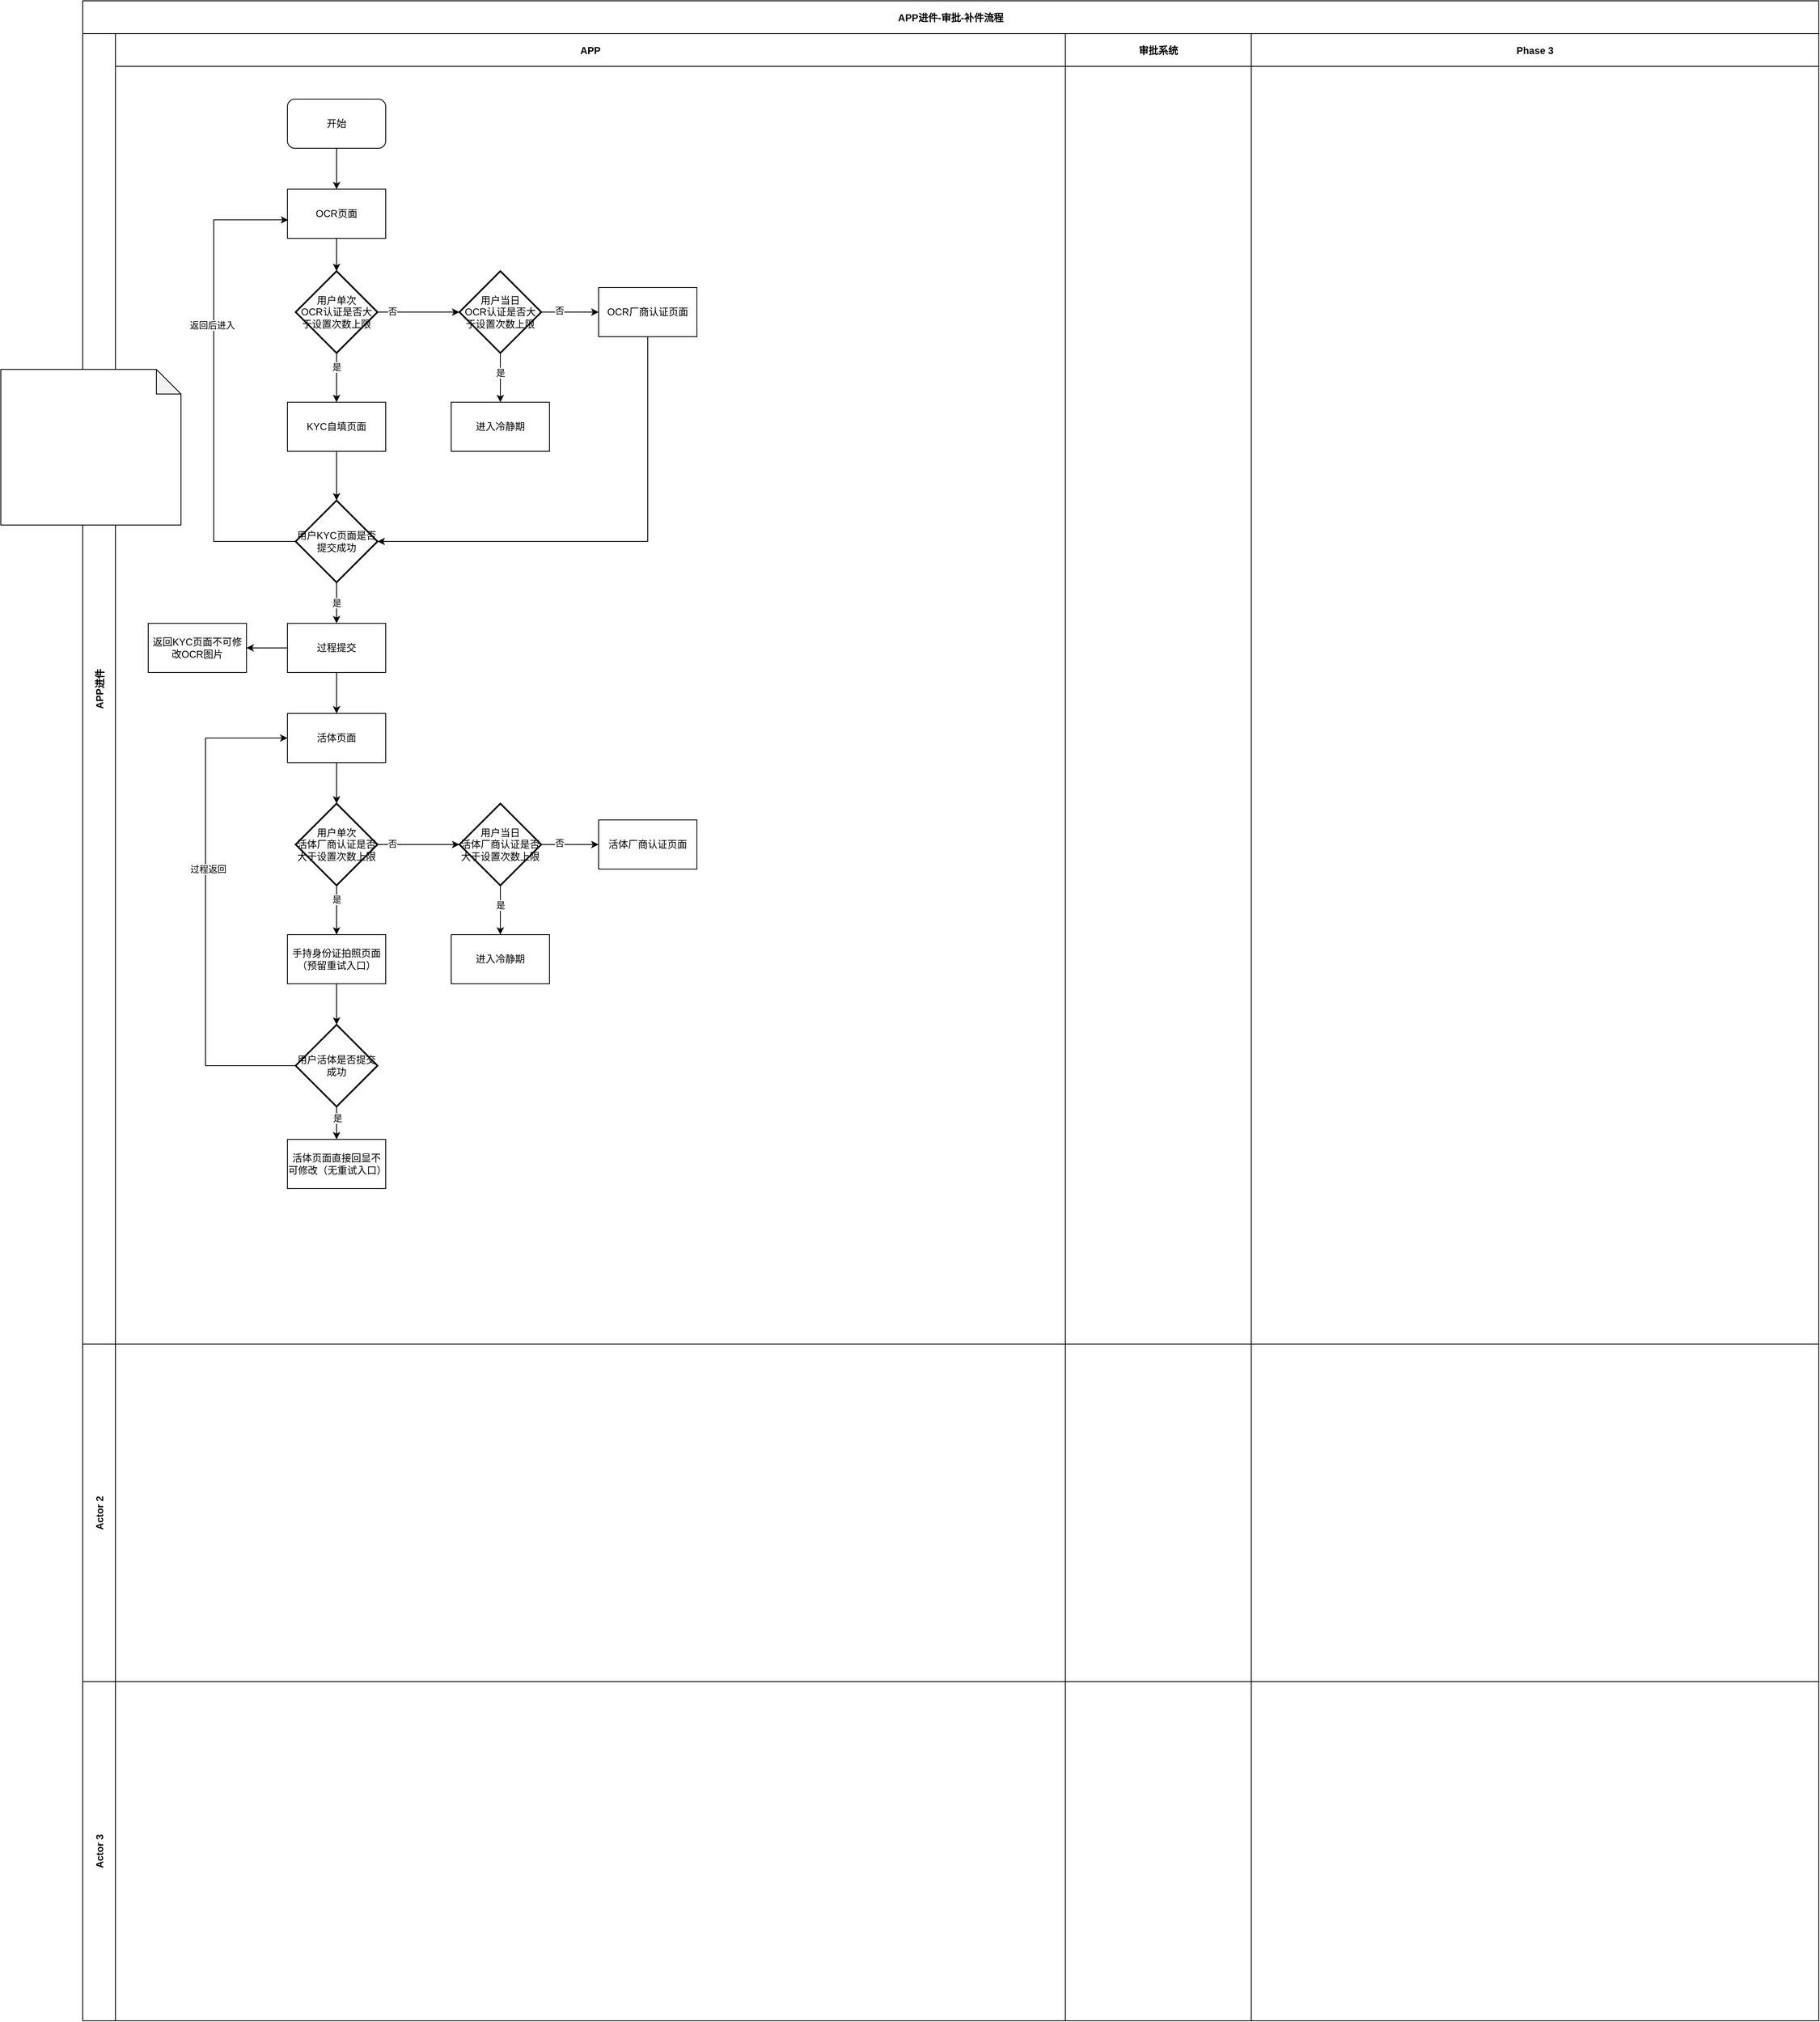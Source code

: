 <mxfile version="20.5.3" type="github" pages="3">
  <diagram id="dG59jZYkGHcQ83PpY25N" name="审批交互流程- OCR及活体补件">
    <mxGraphModel dx="1731" dy="1036" grid="1" gridSize="10" guides="1" tooltips="1" connect="1" arrows="1" fold="1" page="1" pageScale="1" pageWidth="827" pageHeight="1169" math="0" shadow="0">
      <root>
        <mxCell id="0" />
        <mxCell id="1" parent="0" />
        <mxCell id="lhXjlcBijL8t4H8WG22u-1" value="APP进件-审批-补件流程" style="shape=table;childLayout=tableLayout;startSize=40;collapsible=0;recursiveResize=0;expand=0;fontStyle=1;" vertex="1" parent="1">
          <mxGeometry x="120" y="60" width="2120" height="2466" as="geometry" />
        </mxCell>
        <mxCell id="lhXjlcBijL8t4H8WG22u-2" value="APP进件" style="shape=tableRow;horizontal=0;startSize=40;swimlaneHead=0;swimlaneBody=0;top=0;left=0;bottom=0;right=0;dropTarget=0;fillColor=none;collapsible=0;recursiveResize=0;expand=0;fontStyle=1;" vertex="1" parent="lhXjlcBijL8t4H8WG22u-1">
          <mxGeometry y="40" width="2120" height="1600" as="geometry" />
        </mxCell>
        <mxCell id="lhXjlcBijL8t4H8WG22u-3" value="APP" style="swimlane;swimlaneHead=0;swimlaneBody=0;fontStyle=0;connectable=0;fillColor=none;startSize=40;collapsible=0;recursiveResize=0;expand=0;fontStyle=1;" vertex="1" parent="lhXjlcBijL8t4H8WG22u-2">
          <mxGeometry x="40" width="1160" height="1600" as="geometry">
            <mxRectangle width="1160" height="1600" as="alternateBounds" />
          </mxGeometry>
        </mxCell>
        <mxCell id="Cv0lFlZ8FoBvVvXNN0k_-16" style="edgeStyle=orthogonalEdgeStyle;rounded=0;orthogonalLoop=1;jettySize=auto;html=1;exitX=0.5;exitY=1;exitDx=0;exitDy=0;entryX=0.5;entryY=0;entryDx=0;entryDy=0;entryPerimeter=0;" edge="1" parent="lhXjlcBijL8t4H8WG22u-3" source="Cv0lFlZ8FoBvVvXNN0k_-1" target="Cv0lFlZ8FoBvVvXNN0k_-15">
          <mxGeometry relative="1" as="geometry" />
        </mxCell>
        <mxCell id="Cv0lFlZ8FoBvVvXNN0k_-1" value="KYC自填页面" style="rounded=0;whiteSpace=wrap;html=1;" vertex="1" parent="lhXjlcBijL8t4H8WG22u-3">
          <mxGeometry x="210" y="450" width="120" height="60" as="geometry" />
        </mxCell>
        <mxCell id="Cv0lFlZ8FoBvVvXNN0k_-8" style="edgeStyle=orthogonalEdgeStyle;rounded=0;orthogonalLoop=1;jettySize=auto;html=1;exitX=0.5;exitY=1;exitDx=0;exitDy=0;exitPerimeter=0;entryX=0.5;entryY=0;entryDx=0;entryDy=0;" edge="1" parent="lhXjlcBijL8t4H8WG22u-3" source="Cv0lFlZ8FoBvVvXNN0k_-4" target="Cv0lFlZ8FoBvVvXNN0k_-6">
          <mxGeometry relative="1" as="geometry" />
        </mxCell>
        <mxCell id="Cv0lFlZ8FoBvVvXNN0k_-10" value="是" style="edgeLabel;html=1;align=center;verticalAlign=middle;resizable=0;points=[];" vertex="1" connectable="0" parent="Cv0lFlZ8FoBvVvXNN0k_-8">
          <mxGeometry x="-0.209" relative="1" as="geometry">
            <mxPoint as="offset" />
          </mxGeometry>
        </mxCell>
        <mxCell id="Cv0lFlZ8FoBvVvXNN0k_-11" style="edgeStyle=orthogonalEdgeStyle;rounded=0;orthogonalLoop=1;jettySize=auto;html=1;exitX=1;exitY=0.5;exitDx=0;exitDy=0;exitPerimeter=0;entryX=0;entryY=0.5;entryDx=0;entryDy=0;" edge="1" parent="lhXjlcBijL8t4H8WG22u-3" source="Cv0lFlZ8FoBvVvXNN0k_-4" target="Cv0lFlZ8FoBvVvXNN0k_-9">
          <mxGeometry relative="1" as="geometry" />
        </mxCell>
        <mxCell id="Cv0lFlZ8FoBvVvXNN0k_-12" value="否" style="edgeLabel;html=1;align=center;verticalAlign=middle;resizable=0;points=[];" vertex="1" connectable="0" parent="Cv0lFlZ8FoBvVvXNN0k_-11">
          <mxGeometry x="-0.382" y="2" relative="1" as="geometry">
            <mxPoint as="offset" />
          </mxGeometry>
        </mxCell>
        <mxCell id="Cv0lFlZ8FoBvVvXNN0k_-4" value="用户当日&lt;br&gt;OCR认证是否大于设置次数上限" style="strokeWidth=2;html=1;shape=mxgraph.flowchart.decision;whiteSpace=wrap;" vertex="1" parent="lhXjlcBijL8t4H8WG22u-3">
          <mxGeometry x="420" y="290" width="100" height="100" as="geometry" />
        </mxCell>
        <mxCell id="Cv0lFlZ8FoBvVvXNN0k_-6" value="进入冷静期" style="rounded=0;whiteSpace=wrap;html=1;" vertex="1" parent="lhXjlcBijL8t4H8WG22u-3">
          <mxGeometry x="410" y="450" width="120" height="60" as="geometry" />
        </mxCell>
        <mxCell id="Cv0lFlZ8FoBvVvXNN0k_-17" style="edgeStyle=orthogonalEdgeStyle;rounded=0;orthogonalLoop=1;jettySize=auto;html=1;exitX=0.5;exitY=1;exitDx=0;exitDy=0;entryX=1;entryY=0.5;entryDx=0;entryDy=0;entryPerimeter=0;" edge="1" parent="lhXjlcBijL8t4H8WG22u-3" source="Cv0lFlZ8FoBvVvXNN0k_-9" target="Cv0lFlZ8FoBvVvXNN0k_-15">
          <mxGeometry relative="1" as="geometry" />
        </mxCell>
        <mxCell id="Cv0lFlZ8FoBvVvXNN0k_-9" value="OCR厂商认证页面" style="rounded=0;whiteSpace=wrap;html=1;" vertex="1" parent="lhXjlcBijL8t4H8WG22u-3">
          <mxGeometry x="590" y="310" width="120" height="60" as="geometry" />
        </mxCell>
        <mxCell id="Cv0lFlZ8FoBvVvXNN0k_-19" value="是" style="edgeStyle=orthogonalEdgeStyle;rounded=0;orthogonalLoop=1;jettySize=auto;html=1;exitX=0.5;exitY=1;exitDx=0;exitDy=0;exitPerimeter=0;entryX=0.5;entryY=0;entryDx=0;entryDy=0;" edge="1" parent="lhXjlcBijL8t4H8WG22u-3" source="Cv0lFlZ8FoBvVvXNN0k_-15" target="Cv0lFlZ8FoBvVvXNN0k_-18">
          <mxGeometry relative="1" as="geometry" />
        </mxCell>
        <mxCell id="Cv0lFlZ8FoBvVvXNN0k_-15" value="用户KYC页面是否提交成功" style="strokeWidth=2;html=1;shape=mxgraph.flowchart.decision;whiteSpace=wrap;" vertex="1" parent="lhXjlcBijL8t4H8WG22u-3">
          <mxGeometry x="220" y="570" width="100" height="100" as="geometry" />
        </mxCell>
        <mxCell id="Cv0lFlZ8FoBvVvXNN0k_-21" style="edgeStyle=orthogonalEdgeStyle;rounded=0;orthogonalLoop=1;jettySize=auto;html=1;exitX=0.5;exitY=1;exitDx=0;exitDy=0;entryX=0.5;entryY=0;entryDx=0;entryDy=0;" edge="1" parent="lhXjlcBijL8t4H8WG22u-3" source="Cv0lFlZ8FoBvVvXNN0k_-18" target="Cv0lFlZ8FoBvVvXNN0k_-20">
          <mxGeometry relative="1" as="geometry" />
        </mxCell>
        <mxCell id="Cv0lFlZ8FoBvVvXNN0k_-24" style="edgeStyle=orthogonalEdgeStyle;rounded=0;orthogonalLoop=1;jettySize=auto;html=1;exitX=0;exitY=0.5;exitDx=0;exitDy=0;" edge="1" parent="lhXjlcBijL8t4H8WG22u-3" source="Cv0lFlZ8FoBvVvXNN0k_-18" target="Cv0lFlZ8FoBvVvXNN0k_-23">
          <mxGeometry relative="1" as="geometry" />
        </mxCell>
        <mxCell id="Cv0lFlZ8FoBvVvXNN0k_-18" value="过程提交" style="rounded=0;whiteSpace=wrap;html=1;" vertex="1" parent="lhXjlcBijL8t4H8WG22u-3">
          <mxGeometry x="210" y="720" width="120" height="60" as="geometry" />
        </mxCell>
        <mxCell id="Cv0lFlZ8FoBvVvXNN0k_-42" style="edgeStyle=orthogonalEdgeStyle;rounded=0;orthogonalLoop=1;jettySize=auto;html=1;exitX=0.5;exitY=1;exitDx=0;exitDy=0;" edge="1" parent="lhXjlcBijL8t4H8WG22u-3" source="Cv0lFlZ8FoBvVvXNN0k_-20" target="Cv0lFlZ8FoBvVvXNN0k_-41">
          <mxGeometry relative="1" as="geometry" />
        </mxCell>
        <mxCell id="Cv0lFlZ8FoBvVvXNN0k_-20" value="活体页面" style="rounded=0;whiteSpace=wrap;html=1;" vertex="1" parent="lhXjlcBijL8t4H8WG22u-3">
          <mxGeometry x="210" y="830" width="120" height="60" as="geometry" />
        </mxCell>
        <mxCell id="Cv0lFlZ8FoBvVvXNN0k_-23" value="返回KYC页面不可修改OCR图片" style="rounded=0;whiteSpace=wrap;html=1;" vertex="1" parent="lhXjlcBijL8t4H8WG22u-3">
          <mxGeometry x="40" y="720" width="120" height="60" as="geometry" />
        </mxCell>
        <mxCell id="Cv0lFlZ8FoBvVvXNN0k_-58" style="edgeStyle=orthogonalEdgeStyle;rounded=0;orthogonalLoop=1;jettySize=auto;html=1;exitX=0.5;exitY=1;exitDx=0;exitDy=0;entryX=0.5;entryY=0;entryDx=0;entryDy=0;entryPerimeter=0;" edge="1" parent="lhXjlcBijL8t4H8WG22u-3" source="Cv0lFlZ8FoBvVvXNN0k_-29" target="Cv0lFlZ8FoBvVvXNN0k_-57">
          <mxGeometry relative="1" as="geometry" />
        </mxCell>
        <mxCell id="Cv0lFlZ8FoBvVvXNN0k_-29" value="手持身份证拍照页面&lt;br&gt;（预留重试入口）" style="rounded=0;whiteSpace=wrap;html=1;" vertex="1" parent="lhXjlcBijL8t4H8WG22u-3">
          <mxGeometry x="210" y="1100" width="120" height="60" as="geometry" />
        </mxCell>
        <mxCell id="Cv0lFlZ8FoBvVvXNN0k_-34" value="用户当日&lt;br&gt;活体厂商认证是否大于设置次数上限" style="strokeWidth=2;html=1;shape=mxgraph.flowchart.decision;whiteSpace=wrap;" vertex="1" parent="lhXjlcBijL8t4H8WG22u-3">
          <mxGeometry x="420" y="940" width="100" height="100" as="geometry" />
        </mxCell>
        <mxCell id="Cv0lFlZ8FoBvVvXNN0k_-35" value="进入冷静期" style="rounded=0;whiteSpace=wrap;html=1;" vertex="1" parent="lhXjlcBijL8t4H8WG22u-3">
          <mxGeometry x="410" y="1100" width="120" height="60" as="geometry" />
        </mxCell>
        <mxCell id="Cv0lFlZ8FoBvVvXNN0k_-30" style="edgeStyle=orthogonalEdgeStyle;rounded=0;orthogonalLoop=1;jettySize=auto;html=1;exitX=0.5;exitY=1;exitDx=0;exitDy=0;exitPerimeter=0;entryX=0.5;entryY=0;entryDx=0;entryDy=0;" edge="1" parent="lhXjlcBijL8t4H8WG22u-3" source="Cv0lFlZ8FoBvVvXNN0k_-34" target="Cv0lFlZ8FoBvVvXNN0k_-35">
          <mxGeometry relative="1" as="geometry" />
        </mxCell>
        <mxCell id="Cv0lFlZ8FoBvVvXNN0k_-31" value="是" style="edgeLabel;html=1;align=center;verticalAlign=middle;resizable=0;points=[];" vertex="1" connectable="0" parent="Cv0lFlZ8FoBvVvXNN0k_-30">
          <mxGeometry x="-0.209" relative="1" as="geometry">
            <mxPoint as="offset" />
          </mxGeometry>
        </mxCell>
        <mxCell id="Cv0lFlZ8FoBvVvXNN0k_-36" value="活体厂商认证页面" style="rounded=0;whiteSpace=wrap;html=1;" vertex="1" parent="lhXjlcBijL8t4H8WG22u-3">
          <mxGeometry x="590" y="960" width="120" height="60" as="geometry" />
        </mxCell>
        <mxCell id="Cv0lFlZ8FoBvVvXNN0k_-32" style="edgeStyle=orthogonalEdgeStyle;rounded=0;orthogonalLoop=1;jettySize=auto;html=1;exitX=1;exitY=0.5;exitDx=0;exitDy=0;exitPerimeter=0;entryX=0;entryY=0.5;entryDx=0;entryDy=0;" edge="1" parent="lhXjlcBijL8t4H8WG22u-3" source="Cv0lFlZ8FoBvVvXNN0k_-34" target="Cv0lFlZ8FoBvVvXNN0k_-36">
          <mxGeometry relative="1" as="geometry" />
        </mxCell>
        <mxCell id="Cv0lFlZ8FoBvVvXNN0k_-33" value="否" style="edgeLabel;html=1;align=center;verticalAlign=middle;resizable=0;points=[];" vertex="1" connectable="0" parent="Cv0lFlZ8FoBvVvXNN0k_-32">
          <mxGeometry x="-0.382" y="2" relative="1" as="geometry">
            <mxPoint as="offset" />
          </mxGeometry>
        </mxCell>
        <mxCell id="Cv0lFlZ8FoBvVvXNN0k_-37" style="edgeStyle=orthogonalEdgeStyle;rounded=0;orthogonalLoop=1;jettySize=auto;html=1;exitX=1;exitY=0.5;exitDx=0;exitDy=0;exitPerimeter=0;" edge="1" parent="lhXjlcBijL8t4H8WG22u-3" source="Cv0lFlZ8FoBvVvXNN0k_-41">
          <mxGeometry relative="1" as="geometry">
            <mxPoint x="420" y="990" as="targetPoint" />
          </mxGeometry>
        </mxCell>
        <mxCell id="Cv0lFlZ8FoBvVvXNN0k_-38" value="否" style="edgeLabel;html=1;align=center;verticalAlign=middle;resizable=0;points=[];" connectable="0" vertex="1" parent="Cv0lFlZ8FoBvVvXNN0k_-37">
          <mxGeometry x="-0.638" y="1" relative="1" as="geometry">
            <mxPoint as="offset" />
          </mxGeometry>
        </mxCell>
        <mxCell id="Cv0lFlZ8FoBvVvXNN0k_-39" style="edgeStyle=orthogonalEdgeStyle;rounded=0;orthogonalLoop=1;jettySize=auto;html=1;exitX=0.5;exitY=1;exitDx=0;exitDy=0;exitPerimeter=0;entryX=0.5;entryY=0;entryDx=0;entryDy=0;" edge="1" parent="lhXjlcBijL8t4H8WG22u-3" source="Cv0lFlZ8FoBvVvXNN0k_-41" target="Cv0lFlZ8FoBvVvXNN0k_-29">
          <mxGeometry relative="1" as="geometry" />
        </mxCell>
        <mxCell id="Cv0lFlZ8FoBvVvXNN0k_-40" value="是" style="edgeLabel;html=1;align=center;verticalAlign=middle;resizable=0;points=[];" vertex="1" connectable="0" parent="Cv0lFlZ8FoBvVvXNN0k_-39">
          <mxGeometry x="-0.442" relative="1" as="geometry">
            <mxPoint as="offset" />
          </mxGeometry>
        </mxCell>
        <mxCell id="Cv0lFlZ8FoBvVvXNN0k_-41" value="用户单次&lt;br&gt;活体厂商认证是否大于设置次数上限" style="strokeWidth=2;html=1;shape=mxgraph.flowchart.decision;whiteSpace=wrap;" vertex="1" parent="lhXjlcBijL8t4H8WG22u-3">
          <mxGeometry x="220" y="940" width="100" height="100" as="geometry" />
        </mxCell>
        <mxCell id="Cv0lFlZ8FoBvVvXNN0k_-61" style="edgeStyle=orthogonalEdgeStyle;rounded=0;orthogonalLoop=1;jettySize=auto;html=1;exitX=0;exitY=0.5;exitDx=0;exitDy=0;exitPerimeter=0;entryX=0;entryY=0.5;entryDx=0;entryDy=0;" edge="1" parent="lhXjlcBijL8t4H8WG22u-3" source="Cv0lFlZ8FoBvVvXNN0k_-57" target="Cv0lFlZ8FoBvVvXNN0k_-20">
          <mxGeometry relative="1" as="geometry">
            <Array as="points">
              <mxPoint x="110" y="1260" />
              <mxPoint x="110" y="860" />
            </Array>
          </mxGeometry>
        </mxCell>
        <mxCell id="Cv0lFlZ8FoBvVvXNN0k_-62" value="过程返回" style="edgeLabel;html=1;align=center;verticalAlign=middle;resizable=0;points=[];" vertex="1" connectable="0" parent="Cv0lFlZ8FoBvVvXNN0k_-61">
          <mxGeometry x="0.148" y="-3" relative="1" as="geometry">
            <mxPoint as="offset" />
          </mxGeometry>
        </mxCell>
        <mxCell id="Cv0lFlZ8FoBvVvXNN0k_-65" style="edgeStyle=orthogonalEdgeStyle;rounded=0;orthogonalLoop=1;jettySize=auto;html=1;exitX=0.5;exitY=1;exitDx=0;exitDy=0;exitPerimeter=0;entryX=0.5;entryY=0;entryDx=0;entryDy=0;" edge="1" parent="lhXjlcBijL8t4H8WG22u-3" source="Cv0lFlZ8FoBvVvXNN0k_-57" target="Cv0lFlZ8FoBvVvXNN0k_-63">
          <mxGeometry relative="1" as="geometry" />
        </mxCell>
        <mxCell id="Cv0lFlZ8FoBvVvXNN0k_-66" value="是" style="edgeLabel;html=1;align=center;verticalAlign=middle;resizable=0;points=[];" vertex="1" connectable="0" parent="Cv0lFlZ8FoBvVvXNN0k_-65">
          <mxGeometry x="-0.323" y="1" relative="1" as="geometry">
            <mxPoint as="offset" />
          </mxGeometry>
        </mxCell>
        <mxCell id="Cv0lFlZ8FoBvVvXNN0k_-57" value="用户活体是否提交成功" style="strokeWidth=2;html=1;shape=mxgraph.flowchart.decision;whiteSpace=wrap;" vertex="1" parent="lhXjlcBijL8t4H8WG22u-3">
          <mxGeometry x="220" y="1210" width="100" height="100" as="geometry" />
        </mxCell>
        <mxCell id="Cv0lFlZ8FoBvVvXNN0k_-63" value="活体页面直接回显不可修改（无重试入口）" style="rounded=0;whiteSpace=wrap;html=1;" vertex="1" parent="lhXjlcBijL8t4H8WG22u-3">
          <mxGeometry x="210" y="1350" width="120" height="60" as="geometry" />
        </mxCell>
        <mxCell id="lhXjlcBijL8t4H8WG22u-4" value="审批系统" style="swimlane;swimlaneHead=0;swimlaneBody=0;fontStyle=0;connectable=0;fillColor=none;startSize=40;collapsible=0;recursiveResize=0;expand=0;fontStyle=1;" vertex="1" parent="lhXjlcBijL8t4H8WG22u-2">
          <mxGeometry x="1200" width="227" height="1600" as="geometry">
            <mxRectangle width="227" height="1600" as="alternateBounds" />
          </mxGeometry>
        </mxCell>
        <mxCell id="lhXjlcBijL8t4H8WG22u-5" value="Phase 3" style="swimlane;swimlaneHead=0;swimlaneBody=0;fontStyle=0;connectable=0;fillColor=none;startSize=40;collapsible=0;recursiveResize=0;expand=0;fontStyle=1;" vertex="1" parent="lhXjlcBijL8t4H8WG22u-2">
          <mxGeometry x="1427" width="693" height="1600" as="geometry">
            <mxRectangle width="693" height="1600" as="alternateBounds" />
          </mxGeometry>
        </mxCell>
        <mxCell id="lhXjlcBijL8t4H8WG22u-6" value="Actor 2" style="shape=tableRow;horizontal=0;startSize=40;swimlaneHead=0;swimlaneBody=0;top=0;left=0;bottom=0;right=0;dropTarget=0;fillColor=none;collapsible=0;recursiveResize=0;expand=0;fontStyle=1;" vertex="1" parent="lhXjlcBijL8t4H8WG22u-1">
          <mxGeometry y="1640" width="2120" height="412" as="geometry" />
        </mxCell>
        <mxCell id="lhXjlcBijL8t4H8WG22u-7" value="" style="swimlane;swimlaneHead=0;swimlaneBody=0;fontStyle=0;connectable=0;fillColor=none;startSize=0;collapsible=0;recursiveResize=0;expand=0;fontStyle=1;" vertex="1" parent="lhXjlcBijL8t4H8WG22u-6">
          <mxGeometry x="40" width="1160" height="412" as="geometry">
            <mxRectangle width="1160" height="412" as="alternateBounds" />
          </mxGeometry>
        </mxCell>
        <mxCell id="lhXjlcBijL8t4H8WG22u-8" value="" style="swimlane;swimlaneHead=0;swimlaneBody=0;fontStyle=0;connectable=0;fillColor=none;startSize=0;collapsible=0;recursiveResize=0;expand=0;fontStyle=1;" vertex="1" parent="lhXjlcBijL8t4H8WG22u-6">
          <mxGeometry x="1200" width="227" height="412" as="geometry">
            <mxRectangle width="227" height="412" as="alternateBounds" />
          </mxGeometry>
        </mxCell>
        <mxCell id="lhXjlcBijL8t4H8WG22u-9" value="" style="swimlane;swimlaneHead=0;swimlaneBody=0;fontStyle=0;connectable=0;fillColor=none;startSize=0;collapsible=0;recursiveResize=0;expand=0;fontStyle=1;" vertex="1" parent="lhXjlcBijL8t4H8WG22u-6">
          <mxGeometry x="1427" width="693" height="412" as="geometry">
            <mxRectangle width="693" height="412" as="alternateBounds" />
          </mxGeometry>
        </mxCell>
        <mxCell id="lhXjlcBijL8t4H8WG22u-10" value="Actor 3" style="shape=tableRow;horizontal=0;startSize=40;swimlaneHead=0;swimlaneBody=0;top=0;left=0;bottom=0;right=0;dropTarget=0;fillColor=none;collapsible=0;recursiveResize=0;expand=0;fontStyle=1;" vertex="1" parent="lhXjlcBijL8t4H8WG22u-1">
          <mxGeometry y="2052" width="2120" height="414" as="geometry" />
        </mxCell>
        <mxCell id="lhXjlcBijL8t4H8WG22u-11" value="" style="swimlane;swimlaneHead=0;swimlaneBody=0;fontStyle=0;connectable=0;fillColor=none;startSize=0;collapsible=0;recursiveResize=0;expand=0;fontStyle=1;" vertex="1" parent="lhXjlcBijL8t4H8WG22u-10">
          <mxGeometry x="40" width="1160" height="414" as="geometry">
            <mxRectangle width="1160" height="414" as="alternateBounds" />
          </mxGeometry>
        </mxCell>
        <mxCell id="lhXjlcBijL8t4H8WG22u-12" value="" style="swimlane;swimlaneHead=0;swimlaneBody=0;fontStyle=0;connectable=0;fillColor=none;startSize=0;collapsible=0;recursiveResize=0;expand=0;fontStyle=1;" vertex="1" parent="lhXjlcBijL8t4H8WG22u-10">
          <mxGeometry x="1200" width="227" height="414" as="geometry">
            <mxRectangle width="227" height="414" as="alternateBounds" />
          </mxGeometry>
        </mxCell>
        <mxCell id="lhXjlcBijL8t4H8WG22u-13" value="" style="swimlane;swimlaneHead=0;swimlaneBody=0;fontStyle=0;connectable=0;fillColor=none;startSize=0;collapsible=0;recursiveResize=0;expand=0;fontStyle=1;" vertex="1" parent="lhXjlcBijL8t4H8WG22u-10">
          <mxGeometry x="1427" width="693" height="414" as="geometry">
            <mxRectangle width="693" height="414" as="alternateBounds" />
          </mxGeometry>
        </mxCell>
        <mxCell id="is0vgfuLazfmF6kL638j-2" style="edgeStyle=orthogonalEdgeStyle;rounded=0;orthogonalLoop=1;jettySize=auto;html=1;exitX=0.5;exitY=1;exitDx=0;exitDy=0;entryX=0.5;entryY=0;entryDx=0;entryDy=0;" edge="1" parent="1" source="is0vgfuLazfmF6kL638j-3" target="is0vgfuLazfmF6kL638j-5">
          <mxGeometry relative="1" as="geometry" />
        </mxCell>
        <mxCell id="is0vgfuLazfmF6kL638j-3" value="开始" style="rounded=1;whiteSpace=wrap;html=1;" vertex="1" parent="1">
          <mxGeometry x="370" y="180" width="120" height="60" as="geometry" />
        </mxCell>
        <mxCell id="is0vgfuLazfmF6kL638j-4" style="edgeStyle=orthogonalEdgeStyle;rounded=0;orthogonalLoop=1;jettySize=auto;html=1;entryX=0.5;entryY=0;entryDx=0;entryDy=0;entryPerimeter=0;" edge="1" parent="1" source="is0vgfuLazfmF6kL638j-5" target="is0vgfuLazfmF6kL638j-8">
          <mxGeometry relative="1" as="geometry" />
        </mxCell>
        <mxCell id="is0vgfuLazfmF6kL638j-5" value="OCR页面" style="rounded=0;whiteSpace=wrap;html=1;" vertex="1" parent="1">
          <mxGeometry x="370" y="290" width="120" height="60" as="geometry" />
        </mxCell>
        <mxCell id="is0vgfuLazfmF6kL638j-6" style="edgeStyle=orthogonalEdgeStyle;rounded=0;orthogonalLoop=1;jettySize=auto;html=1;exitX=1;exitY=0.5;exitDx=0;exitDy=0;exitPerimeter=0;" edge="1" parent="1" source="is0vgfuLazfmF6kL638j-8">
          <mxGeometry relative="1" as="geometry">
            <mxPoint x="580" y="440" as="targetPoint" />
          </mxGeometry>
        </mxCell>
        <mxCell id="is0vgfuLazfmF6kL638j-7" value="否" style="edgeLabel;html=1;align=center;verticalAlign=middle;resizable=0;points=[];" connectable="0" vertex="1" parent="is0vgfuLazfmF6kL638j-6">
          <mxGeometry x="-0.638" y="1" relative="1" as="geometry">
            <mxPoint as="offset" />
          </mxGeometry>
        </mxCell>
        <mxCell id="Cv0lFlZ8FoBvVvXNN0k_-2" style="edgeStyle=orthogonalEdgeStyle;rounded=0;orthogonalLoop=1;jettySize=auto;html=1;exitX=0.5;exitY=1;exitDx=0;exitDy=0;exitPerimeter=0;entryX=0.5;entryY=0;entryDx=0;entryDy=0;" edge="1" parent="1" source="is0vgfuLazfmF6kL638j-8" target="Cv0lFlZ8FoBvVvXNN0k_-1">
          <mxGeometry relative="1" as="geometry" />
        </mxCell>
        <mxCell id="Cv0lFlZ8FoBvVvXNN0k_-3" value="是" style="edgeLabel;html=1;align=center;verticalAlign=middle;resizable=0;points=[];" vertex="1" connectable="0" parent="Cv0lFlZ8FoBvVvXNN0k_-2">
          <mxGeometry x="-0.442" relative="1" as="geometry">
            <mxPoint as="offset" />
          </mxGeometry>
        </mxCell>
        <mxCell id="is0vgfuLazfmF6kL638j-8" value="用户单次&lt;br&gt;OCR认证是否大于设置次数上限" style="strokeWidth=2;html=1;shape=mxgraph.flowchart.decision;whiteSpace=wrap;" vertex="1" parent="1">
          <mxGeometry x="380" y="390" width="100" height="100" as="geometry" />
        </mxCell>
        <mxCell id="Cv0lFlZ8FoBvVvXNN0k_-27" style="edgeStyle=orthogonalEdgeStyle;rounded=0;orthogonalLoop=1;jettySize=auto;html=1;exitX=0;exitY=0.5;exitDx=0;exitDy=0;exitPerimeter=0;entryX=0.008;entryY=0.624;entryDx=0;entryDy=0;entryPerimeter=0;" edge="1" parent="1" source="Cv0lFlZ8FoBvVvXNN0k_-15" target="is0vgfuLazfmF6kL638j-5">
          <mxGeometry relative="1" as="geometry">
            <Array as="points">
              <mxPoint x="280" y="720" />
              <mxPoint x="280" y="327" />
            </Array>
          </mxGeometry>
        </mxCell>
        <mxCell id="Cv0lFlZ8FoBvVvXNN0k_-28" value="返回后进入" style="edgeLabel;html=1;align=center;verticalAlign=middle;resizable=0;points=[];" vertex="1" connectable="0" parent="Cv0lFlZ8FoBvVvXNN0k_-27">
          <mxGeometry x="0.249" y="2" relative="1" as="geometry">
            <mxPoint as="offset" />
          </mxGeometry>
        </mxCell>
        <mxCell id="Cv0lFlZ8FoBvVvXNN0k_-56" value="" style="shape=note;whiteSpace=wrap;html=1;backgroundOutline=1;darkOpacity=0.05;shadow=0;" vertex="1" parent="1">
          <mxGeometry x="20" y="510" width="220" height="190" as="geometry" />
        </mxCell>
      </root>
    </mxGraphModel>
  </diagram>
  <diagram id="qDyVvdvYeIHcshA2lki2" name="多包共债整体逻辑">
    <mxGraphModel dx="1854" dy="1191" grid="1" gridSize="10" guides="1" tooltips="1" connect="1" arrows="1" fold="1" page="1" pageScale="1" pageWidth="827" pageHeight="1169" math="0" shadow="0">
      <root>
        <mxCell id="0" />
        <mxCell id="1" parent="0" />
        <mxCell id="rBvT5vTfvOfcJN2EaKYH-1" value="Cross-Functional Flowchart" style="shape=table;childLayout=tableLayout;startSize=40;collapsible=0;recursiveResize=0;expand=0;fontStyle=1;shadow=0;" vertex="1" parent="1">
          <mxGeometry x="50" y="270" width="2000" height="1876" as="geometry" />
        </mxCell>
        <mxCell id="rBvT5vTfvOfcJN2EaKYH-2" value="多包管理" style="shape=tableRow;horizontal=0;startSize=40;swimlaneHead=0;swimlaneBody=0;top=0;left=0;bottom=0;right=0;dropTarget=0;fillColor=none;collapsible=0;recursiveResize=0;expand=0;fontStyle=1;shadow=0;" vertex="1" parent="rBvT5vTfvOfcJN2EaKYH-1">
          <mxGeometry y="40" width="2000" height="750" as="geometry" />
        </mxCell>
        <mxCell id="rBvT5vTfvOfcJN2EaKYH-3" value="APP" style="swimlane;swimlaneHead=0;swimlaneBody=0;fontStyle=0;connectable=0;fillColor=none;startSize=40;collapsible=0;recursiveResize=0;expand=0;fontStyle=1;shadow=0;" vertex="1" parent="rBvT5vTfvOfcJN2EaKYH-2">
          <mxGeometry x="40" width="630" height="750" as="geometry">
            <mxRectangle width="630" height="750" as="alternateBounds" />
          </mxGeometry>
        </mxCell>
        <mxCell id="rBvT5vTfvOfcJN2EaKYH-36" style="edgeStyle=orthogonalEdgeStyle;rounded=0;orthogonalLoop=1;jettySize=auto;html=1;exitX=0.5;exitY=1;exitDx=0;exitDy=0;entryX=0.5;entryY=0;entryDx=0;entryDy=0;" edge="1" parent="rBvT5vTfvOfcJN2EaKYH-3" source="rBvT5vTfvOfcJN2EaKYH-18" target="rBvT5vTfvOfcJN2EaKYH-35">
          <mxGeometry relative="1" as="geometry" />
        </mxCell>
        <mxCell id="rBvT5vTfvOfcJN2EaKYH-18" value="开始" style="rounded=1;whiteSpace=wrap;html=1;shadow=0;" vertex="1" parent="rBvT5vTfvOfcJN2EaKYH-3">
          <mxGeometry x="131.5" y="70" width="120" height="60" as="geometry" />
        </mxCell>
        <mxCell id="rBvT5vTfvOfcJN2EaKYH-35" value="新建APP子包" style="rounded=0;whiteSpace=wrap;html=1;shadow=0;" vertex="1" parent="rBvT5vTfvOfcJN2EaKYH-3">
          <mxGeometry x="131.5" y="184" width="120" height="60" as="geometry" />
        </mxCell>
        <mxCell id="rBvT5vTfvOfcJN2EaKYH-4" value="运营" style="swimlane;swimlaneHead=0;swimlaneBody=0;fontStyle=0;connectable=0;fillColor=none;startSize=40;collapsible=0;recursiveResize=0;expand=0;fontStyle=1;shadow=0;" vertex="1" parent="rBvT5vTfvOfcJN2EaKYH-2">
          <mxGeometry x="670" width="370" height="750" as="geometry">
            <mxRectangle width="370" height="750" as="alternateBounds" />
          </mxGeometry>
        </mxCell>
        <mxCell id="rBvT5vTfvOfcJN2EaKYH-27" style="edgeStyle=orthogonalEdgeStyle;rounded=0;orthogonalLoop=1;jettySize=auto;html=1;exitX=0.5;exitY=1;exitDx=0;exitDy=0;entryX=0.5;entryY=0;entryDx=0;entryDy=0;" edge="1" parent="rBvT5vTfvOfcJN2EaKYH-4" source="rBvT5vTfvOfcJN2EaKYH-19" target="rBvT5vTfvOfcJN2EaKYH-24">
          <mxGeometry relative="1" as="geometry" />
        </mxCell>
        <mxCell id="rBvT5vTfvOfcJN2EaKYH-19" value="新增APP子包信息MEX包1" style="rounded=0;whiteSpace=wrap;html=1;shadow=0;" vertex="1" parent="rBvT5vTfvOfcJN2EaKYH-4">
          <mxGeometry x="47" y="275" width="120" height="60" as="geometry" />
        </mxCell>
        <mxCell id="rBvT5vTfvOfcJN2EaKYH-29" style="edgeStyle=orthogonalEdgeStyle;rounded=0;orthogonalLoop=1;jettySize=auto;html=1;exitX=0.5;exitY=1;exitDx=0;exitDy=0;entryX=0.5;entryY=0;entryDx=0;entryDy=0;" edge="1" parent="rBvT5vTfvOfcJN2EaKYH-4" source="rBvT5vTfvOfcJN2EaKYH-21" target="rBvT5vTfvOfcJN2EaKYH-24">
          <mxGeometry relative="1" as="geometry" />
        </mxCell>
        <mxCell id="rBvT5vTfvOfcJN2EaKYH-21" value="新增APP产品信息MEX001" style="rounded=0;whiteSpace=wrap;html=1;shadow=0;" vertex="1" parent="rBvT5vTfvOfcJN2EaKYH-4">
          <mxGeometry x="192" y="275" width="120" height="60" as="geometry" />
        </mxCell>
        <mxCell id="rBvT5vTfvOfcJN2EaKYH-31" style="edgeStyle=orthogonalEdgeStyle;rounded=0;orthogonalLoop=1;jettySize=auto;html=1;" edge="1" parent="rBvT5vTfvOfcJN2EaKYH-4" source="rBvT5vTfvOfcJN2EaKYH-24" target="rBvT5vTfvOfcJN2EaKYH-30">
          <mxGeometry relative="1" as="geometry" />
        </mxCell>
        <mxCell id="rBvT5vTfvOfcJN2EaKYH-24" value="配置子包与APP产品的多对多关系" style="rounded=0;whiteSpace=wrap;html=1;shadow=0;" vertex="1" parent="rBvT5vTfvOfcJN2EaKYH-4">
          <mxGeometry x="117" y="381" width="120" height="60" as="geometry" />
        </mxCell>
        <mxCell id="rBvT5vTfvOfcJN2EaKYH-30" value="配置APP产品与金融产品的多对多关系" style="rounded=0;whiteSpace=wrap;html=1;shadow=0;" vertex="1" parent="rBvT5vTfvOfcJN2EaKYH-4">
          <mxGeometry x="117" y="471" width="120" height="60" as="geometry" />
        </mxCell>
        <mxCell id="rBvT5vTfvOfcJN2EaKYH-5" value="账务" style="swimlane;swimlaneHead=0;swimlaneBody=0;fontStyle=0;connectable=0;fillColor=none;startSize=40;collapsible=0;recursiveResize=0;expand=0;fontStyle=1;shadow=0;" vertex="1" parent="rBvT5vTfvOfcJN2EaKYH-2">
          <mxGeometry x="1040" width="510" height="750" as="geometry">
            <mxRectangle width="510" height="750" as="alternateBounds" />
          </mxGeometry>
        </mxCell>
        <mxCell id="rBvT5vTfvOfcJN2EaKYH-23" value="新增金融产品M001" style="rounded=0;whiteSpace=wrap;html=1;shadow=0;" vertex="1" parent="rBvT5vTfvOfcJN2EaKYH-5">
          <mxGeometry x="143" y="471" width="120" height="60" as="geometry" />
        </mxCell>
        <mxCell id="rBvT5vTfvOfcJN2EaKYH-14" value="催收" style="swimlane;swimlaneHead=0;swimlaneBody=0;fontStyle=0;connectable=0;fillColor=none;startSize=40;collapsible=0;recursiveResize=0;expand=0;fontStyle=1;shadow=0;" vertex="1" parent="rBvT5vTfvOfcJN2EaKYH-2">
          <mxGeometry x="1550" width="450" height="750" as="geometry">
            <mxRectangle width="450" height="750" as="alternateBounds" />
          </mxGeometry>
        </mxCell>
        <mxCell id="rBvT5vTfvOfcJN2EaKYH-32" style="edgeStyle=orthogonalEdgeStyle;rounded=0;orthogonalLoop=1;jettySize=auto;html=1;exitX=0;exitY=0.5;exitDx=0;exitDy=0;entryX=1;entryY=0.5;entryDx=0;entryDy=0;" edge="1" parent="rBvT5vTfvOfcJN2EaKYH-2" source="rBvT5vTfvOfcJN2EaKYH-23" target="rBvT5vTfvOfcJN2EaKYH-30">
          <mxGeometry relative="1" as="geometry" />
        </mxCell>
        <mxCell id="rBvT5vTfvOfcJN2EaKYH-37" style="edgeStyle=orthogonalEdgeStyle;rounded=0;orthogonalLoop=1;jettySize=auto;html=1;exitX=1;exitY=0.5;exitDx=0;exitDy=0;entryX=0.585;entryY=0.017;entryDx=0;entryDy=0;entryPerimeter=0;" edge="1" parent="rBvT5vTfvOfcJN2EaKYH-2" source="rBvT5vTfvOfcJN2EaKYH-35" target="rBvT5vTfvOfcJN2EaKYH-19">
          <mxGeometry relative="1" as="geometry" />
        </mxCell>
        <mxCell id="rBvT5vTfvOfcJN2EaKYH-38" style="edgeStyle=orthogonalEdgeStyle;rounded=0;orthogonalLoop=1;jettySize=auto;html=1;exitX=1;exitY=0.5;exitDx=0;exitDy=0;entryX=0.5;entryY=0;entryDx=0;entryDy=0;" edge="1" parent="rBvT5vTfvOfcJN2EaKYH-2" source="rBvT5vTfvOfcJN2EaKYH-35" target="rBvT5vTfvOfcJN2EaKYH-21">
          <mxGeometry relative="1" as="geometry" />
        </mxCell>
        <mxCell id="rBvT5vTfvOfcJN2EaKYH-6" value="Actor 2" style="shape=tableRow;horizontal=0;startSize=40;swimlaneHead=0;swimlaneBody=0;top=0;left=0;bottom=0;right=0;dropTarget=0;fillColor=none;collapsible=0;recursiveResize=0;expand=0;fontStyle=1;shadow=0;" vertex="1" parent="rBvT5vTfvOfcJN2EaKYH-1">
          <mxGeometry y="790" width="2000" height="542" as="geometry" />
        </mxCell>
        <mxCell id="rBvT5vTfvOfcJN2EaKYH-7" value="" style="swimlane;swimlaneHead=0;swimlaneBody=0;fontStyle=0;connectable=0;fillColor=none;startSize=0;collapsible=0;recursiveResize=0;expand=0;fontStyle=1;shadow=0;" vertex="1" parent="rBvT5vTfvOfcJN2EaKYH-6">
          <mxGeometry x="40" width="630" height="542" as="geometry">
            <mxRectangle width="630" height="542" as="alternateBounds" />
          </mxGeometry>
        </mxCell>
        <mxCell id="rBvT5vTfvOfcJN2EaKYH-44" style="edgeStyle=orthogonalEdgeStyle;rounded=0;orthogonalLoop=1;jettySize=auto;html=1;exitX=0.5;exitY=1;exitDx=0;exitDy=0;" edge="1" parent="rBvT5vTfvOfcJN2EaKYH-7" source="rBvT5vTfvOfcJN2EaKYH-42" target="rBvT5vTfvOfcJN2EaKYH-43">
          <mxGeometry relative="1" as="geometry" />
        </mxCell>
        <mxCell id="rBvT5vTfvOfcJN2EaKYH-42" value="进入首页" style="rounded=0;whiteSpace=wrap;html=1;shadow=0;" vertex="1" parent="rBvT5vTfvOfcJN2EaKYH-7">
          <mxGeometry x="230" y="40" width="120" height="60" as="geometry" />
        </mxCell>
        <mxCell id="rBvT5vTfvOfcJN2EaKYH-46" style="edgeStyle=orthogonalEdgeStyle;rounded=0;orthogonalLoop=1;jettySize=auto;html=1;exitX=0;exitY=0.5;exitDx=0;exitDy=0;entryX=1;entryY=0.5;entryDx=0;entryDy=0;" edge="1" parent="rBvT5vTfvOfcJN2EaKYH-7" source="rBvT5vTfvOfcJN2EaKYH-43" target="rBvT5vTfvOfcJN2EaKYH-45">
          <mxGeometry relative="1" as="geometry" />
        </mxCell>
        <mxCell id="rBvT5vTfvOfcJN2EaKYH-48" style="edgeStyle=orthogonalEdgeStyle;rounded=0;orthogonalLoop=1;jettySize=auto;html=1;exitX=1;exitY=0.5;exitDx=0;exitDy=0;entryX=0;entryY=0.5;entryDx=0;entryDy=0;" edge="1" parent="rBvT5vTfvOfcJN2EaKYH-7" source="rBvT5vTfvOfcJN2EaKYH-43" target="rBvT5vTfvOfcJN2EaKYH-47">
          <mxGeometry relative="1" as="geometry" />
        </mxCell>
        <mxCell id="rBvT5vTfvOfcJN2EaKYH-43" value="展示类型" style="rhombus;whiteSpace=wrap;html=1;shadow=0;" vertex="1" parent="rBvT5vTfvOfcJN2EaKYH-7">
          <mxGeometry x="249.5" y="130" width="80" height="80" as="geometry" />
        </mxCell>
        <mxCell id="rBvT5vTfvOfcJN2EaKYH-50" style="edgeStyle=orthogonalEdgeStyle;rounded=0;orthogonalLoop=1;jettySize=auto;html=1;exitX=0.5;exitY=1;exitDx=0;exitDy=0;" edge="1" parent="rBvT5vTfvOfcJN2EaKYH-7" source="rBvT5vTfvOfcJN2EaKYH-45" target="rBvT5vTfvOfcJN2EaKYH-49">
          <mxGeometry relative="1" as="geometry" />
        </mxCell>
        <mxCell id="rBvT5vTfvOfcJN2EaKYH-45" value="先展示APP产品" style="rounded=0;whiteSpace=wrap;html=1;shadow=0;" vertex="1" parent="rBvT5vTfvOfcJN2EaKYH-7">
          <mxGeometry x="80" y="140" width="120" height="60" as="geometry" />
        </mxCell>
        <mxCell id="rBvT5vTfvOfcJN2EaKYH-47" value="后展示APP产品" style="rounded=0;whiteSpace=wrap;html=1;shadow=0;" vertex="1" parent="rBvT5vTfvOfcJN2EaKYH-7">
          <mxGeometry x="390" y="140" width="120" height="60" as="geometry" />
        </mxCell>
        <mxCell id="rBvT5vTfvOfcJN2EaKYH-49" value="根据子包信息展示A PP产品" style="rounded=0;whiteSpace=wrap;html=1;shadow=0;" vertex="1" parent="rBvT5vTfvOfcJN2EaKYH-7">
          <mxGeometry x="80" y="241" width="120" height="60" as="geometry" />
        </mxCell>
        <mxCell id="rBvT5vTfvOfcJN2EaKYH-8" value="" style="swimlane;swimlaneHead=0;swimlaneBody=0;fontStyle=0;connectable=0;fillColor=none;startSize=0;collapsible=0;recursiveResize=0;expand=0;fontStyle=1;shadow=0;" vertex="1" parent="rBvT5vTfvOfcJN2EaKYH-6">
          <mxGeometry x="670" width="370" height="542" as="geometry">
            <mxRectangle width="370" height="542" as="alternateBounds" />
          </mxGeometry>
        </mxCell>
        <mxCell id="rBvT5vTfvOfcJN2EaKYH-9" value="" style="swimlane;swimlaneHead=0;swimlaneBody=0;fontStyle=0;connectable=0;fillColor=none;startSize=0;collapsible=0;recursiveResize=0;expand=0;fontStyle=1;shadow=0;" vertex="1" parent="rBvT5vTfvOfcJN2EaKYH-6">
          <mxGeometry x="1040" width="510" height="542" as="geometry">
            <mxRectangle width="510" height="542" as="alternateBounds" />
          </mxGeometry>
        </mxCell>
        <mxCell id="rBvT5vTfvOfcJN2EaKYH-15" style="swimlane;swimlaneHead=0;swimlaneBody=0;fontStyle=0;connectable=0;fillColor=none;startSize=0;collapsible=0;recursiveResize=0;expand=0;fontStyle=1;shadow=0;" vertex="1" parent="rBvT5vTfvOfcJN2EaKYH-6">
          <mxGeometry x="1550" width="450" height="542" as="geometry">
            <mxRectangle width="450" height="542" as="alternateBounds" />
          </mxGeometry>
        </mxCell>
        <mxCell id="rBvT5vTfvOfcJN2EaKYH-10" value="Actor 3" style="shape=tableRow;horizontal=0;startSize=40;swimlaneHead=0;swimlaneBody=0;top=0;left=0;bottom=0;right=0;dropTarget=0;fillColor=none;collapsible=0;recursiveResize=0;expand=0;fontStyle=1;shadow=0;" vertex="1" parent="rBvT5vTfvOfcJN2EaKYH-1">
          <mxGeometry y="1332" width="2000" height="544" as="geometry" />
        </mxCell>
        <mxCell id="rBvT5vTfvOfcJN2EaKYH-11" value="" style="swimlane;swimlaneHead=0;swimlaneBody=0;fontStyle=0;connectable=0;fillColor=none;startSize=0;collapsible=0;recursiveResize=0;expand=0;fontStyle=1;shadow=0;" vertex="1" parent="rBvT5vTfvOfcJN2EaKYH-10">
          <mxGeometry x="40" width="630" height="544" as="geometry">
            <mxRectangle width="630" height="544" as="alternateBounds" />
          </mxGeometry>
        </mxCell>
        <mxCell id="rBvT5vTfvOfcJN2EaKYH-12" value="" style="swimlane;swimlaneHead=0;swimlaneBody=0;fontStyle=0;connectable=0;fillColor=none;startSize=0;collapsible=0;recursiveResize=0;expand=0;fontStyle=1;shadow=0;" vertex="1" parent="rBvT5vTfvOfcJN2EaKYH-10">
          <mxGeometry x="670" width="370" height="544" as="geometry">
            <mxRectangle width="370" height="544" as="alternateBounds" />
          </mxGeometry>
        </mxCell>
        <mxCell id="rBvT5vTfvOfcJN2EaKYH-13" value="" style="swimlane;swimlaneHead=0;swimlaneBody=0;fontStyle=0;connectable=0;fillColor=none;startSize=0;collapsible=0;recursiveResize=0;expand=0;fontStyle=1;shadow=0;" vertex="1" parent="rBvT5vTfvOfcJN2EaKYH-10">
          <mxGeometry x="1040" width="510" height="544" as="geometry">
            <mxRectangle width="510" height="544" as="alternateBounds" />
          </mxGeometry>
        </mxCell>
        <mxCell id="rBvT5vTfvOfcJN2EaKYH-16" style="swimlane;swimlaneHead=0;swimlaneBody=0;fontStyle=0;connectable=0;fillColor=none;startSize=0;collapsible=0;recursiveResize=0;expand=0;fontStyle=1;shadow=0;" vertex="1" parent="rBvT5vTfvOfcJN2EaKYH-10">
          <mxGeometry x="1550" width="450" height="544" as="geometry">
            <mxRectangle width="450" height="544" as="alternateBounds" />
          </mxGeometry>
        </mxCell>
      </root>
    </mxGraphModel>
  </diagram>
  <diagram id="1mtvbhIDYFmk3KCVAMpr" name="邮件发送对接">
    <mxGraphModel dx="1082" dy="695" grid="1" gridSize="10" guides="1" tooltips="1" connect="1" arrows="1" fold="1" page="1" pageScale="1" pageWidth="827" pageHeight="1169" math="0" shadow="0">
      <root>
        <mxCell id="0" />
        <mxCell id="1" parent="0" />
        <mxCell id="eYWzPqA-v14sHa01K5f4-1" value="Cross-Functional Flowchart" style="shape=table;childLayout=tableLayout;startSize=40;collapsible=0;recursiveResize=0;expand=0;fontStyle=1;shadow=0;" vertex="1" parent="1">
          <mxGeometry x="130" y="210" width="1050" height="1500" as="geometry" />
        </mxCell>
        <mxCell id="eYWzPqA-v14sHa01K5f4-2" value="消息节点同步" style="shape=tableRow;horizontal=0;startSize=40;swimlaneHead=0;swimlaneBody=0;top=0;left=0;bottom=0;right=0;dropTarget=0;fillColor=none;collapsible=0;recursiveResize=0;expand=0;fontStyle=1;shadow=0;" vertex="1" parent="eYWzPqA-v14sHa01K5f4-1">
          <mxGeometry y="40" width="1050" height="660" as="geometry" />
        </mxCell>
        <mxCell id="eYWzPqA-v14sHa01K5f4-3" value="业务模块" style="swimlane;swimlaneHead=0;swimlaneBody=0;fontStyle=0;connectable=0;fillColor=none;startSize=40;collapsible=0;recursiveResize=0;expand=0;fontStyle=1;shadow=0;" vertex="1" parent="eYWzPqA-v14sHa01K5f4-2">
          <mxGeometry x="40" width="330" height="660" as="geometry">
            <mxRectangle width="330" height="660" as="alternateBounds" />
          </mxGeometry>
        </mxCell>
        <mxCell id="eYWzPqA-v14sHa01K5f4-4" style="edgeStyle=orthogonalEdgeStyle;rounded=0;orthogonalLoop=1;jettySize=auto;html=1;exitX=0.5;exitY=1;exitDx=0;exitDy=0;entryX=0.5;entryY=0;entryDx=0;entryDy=0;" edge="1" parent="eYWzPqA-v14sHa01K5f4-3" source="eYWzPqA-v14sHa01K5f4-5" target="eYWzPqA-v14sHa01K5f4-7">
          <mxGeometry relative="1" as="geometry" />
        </mxCell>
        <mxCell id="eYWzPqA-v14sHa01K5f4-5" value="开始" style="rounded=1;whiteSpace=wrap;html=1;shadow=0;" vertex="1" parent="eYWzPqA-v14sHa01K5f4-3">
          <mxGeometry x="90" y="60" width="120" height="60" as="geometry" />
        </mxCell>
        <mxCell id="eYWzPqA-v14sHa01K5f4-6" value="" style="edgeStyle=orthogonalEdgeStyle;rounded=0;orthogonalLoop=1;jettySize=auto;html=1;" edge="1" parent="eYWzPqA-v14sHa01K5f4-3" source="eYWzPqA-v14sHa01K5f4-7">
          <mxGeometry relative="1" as="geometry">
            <mxPoint x="150" y="260" as="targetPoint" />
          </mxGeometry>
        </mxCell>
        <mxCell id="eYWzPqA-v14sHa01K5f4-7" value="新增节点" style="rounded=0;whiteSpace=wrap;html=1;shadow=0;" vertex="1" parent="eYWzPqA-v14sHa01K5f4-3">
          <mxGeometry x="90" y="160" width="120" height="60" as="geometry" />
        </mxCell>
        <mxCell id="Thqbnv6joW0QDlLDJxX9-1" value="节点约定" style="rounded=0;whiteSpace=wrap;html=1;shadow=0;" vertex="1" parent="eYWzPqA-v14sHa01K5f4-3">
          <mxGeometry x="90" y="260" width="120" height="60" as="geometry" />
        </mxCell>
        <mxCell id="eYWzPqA-v14sHa01K5f4-9" value="自定义消息配置" style="swimlane;swimlaneHead=0;swimlaneBody=0;fontStyle=0;connectable=0;fillColor=none;startSize=40;collapsible=0;recursiveResize=0;expand=0;fontStyle=1;shadow=0;" vertex="1" parent="eYWzPqA-v14sHa01K5f4-2">
          <mxGeometry x="370" width="340" height="660" as="geometry">
            <mxRectangle width="340" height="660" as="alternateBounds" />
          </mxGeometry>
        </mxCell>
        <mxCell id="eYWzPqA-v14sHa01K5f4-10" value="" style="edgeStyle=orthogonalEdgeStyle;rounded=0;orthogonalLoop=1;jettySize=auto;html=1;" edge="1" parent="eYWzPqA-v14sHa01K5f4-9" source="eYWzPqA-v14sHa01K5f4-11" target="eYWzPqA-v14sHa01K5f4-13">
          <mxGeometry relative="1" as="geometry" />
        </mxCell>
        <mxCell id="eYWzPqA-v14sHa01K5f4-11" value="同步节点信息" style="rounded=0;whiteSpace=wrap;html=1;shadow=0;" vertex="1" parent="eYWzPqA-v14sHa01K5f4-9">
          <mxGeometry x="110" y="260" width="120" height="60" as="geometry" />
        </mxCell>
        <mxCell id="eYWzPqA-v14sHa01K5f4-12" value="" style="edgeStyle=orthogonalEdgeStyle;rounded=0;orthogonalLoop=1;jettySize=auto;html=1;" edge="1" parent="eYWzPqA-v14sHa01K5f4-9" source="eYWzPqA-v14sHa01K5f4-13" target="eYWzPqA-v14sHa01K5f4-15">
          <mxGeometry relative="1" as="geometry" />
        </mxCell>
        <mxCell id="eYWzPqA-v14sHa01K5f4-13" value="配置发送范围" style="rounded=0;whiteSpace=wrap;html=1;shadow=0;" vertex="1" parent="eYWzPqA-v14sHa01K5f4-9">
          <mxGeometry x="110" y="360" width="120" height="60" as="geometry" />
        </mxCell>
        <mxCell id="eYWzPqA-v14sHa01K5f4-14" style="edgeStyle=orthogonalEdgeStyle;rounded=0;orthogonalLoop=1;jettySize=auto;html=1;exitX=0.5;exitY=1;exitDx=0;exitDy=0;entryX=0.5;entryY=0;entryDx=0;entryDy=0;" edge="1" parent="eYWzPqA-v14sHa01K5f4-9" source="eYWzPqA-v14sHa01K5f4-15" target="eYWzPqA-v14sHa01K5f4-16">
          <mxGeometry relative="1" as="geometry" />
        </mxCell>
        <mxCell id="eYWzPqA-v14sHa01K5f4-15" value="配置发送内容" style="whiteSpace=wrap;html=1;rounded=0;shadow=0;" vertex="1" parent="eYWzPqA-v14sHa01K5f4-9">
          <mxGeometry x="110" y="450" width="120" height="60" as="geometry" />
        </mxCell>
        <mxCell id="eYWzPqA-v14sHa01K5f4-16" value="配置发送方式" style="whiteSpace=wrap;html=1;rounded=0;shadow=0;" vertex="1" parent="eYWzPqA-v14sHa01K5f4-9">
          <mxGeometry x="110" y="560" width="120" height="60" as="geometry" />
        </mxCell>
        <mxCell id="eYWzPqA-v14sHa01K5f4-17" value="消息发送模块" style="swimlane;swimlaneHead=0;swimlaneBody=0;fontStyle=0;connectable=0;fillColor=none;startSize=40;collapsible=0;recursiveResize=0;expand=0;fontStyle=1;shadow=0;" vertex="1" parent="eYWzPqA-v14sHa01K5f4-2">
          <mxGeometry x="710" width="340" height="660" as="geometry">
            <mxRectangle width="340" height="660" as="alternateBounds" />
          </mxGeometry>
        </mxCell>
        <mxCell id="eYWzPqA-v14sHa01K5f4-18" value="" style="edgeStyle=orthogonalEdgeStyle;rounded=0;orthogonalLoop=1;jettySize=auto;html=1;" edge="1" parent="eYWzPqA-v14sHa01K5f4-2" target="eYWzPqA-v14sHa01K5f4-11">
          <mxGeometry relative="1" as="geometry">
            <mxPoint x="250" y="290" as="sourcePoint" />
          </mxGeometry>
        </mxCell>
        <mxCell id="eYWzPqA-v14sHa01K5f4-19" value="消息触发" style="shape=tableRow;horizontal=0;startSize=40;swimlaneHead=0;swimlaneBody=0;top=0;left=0;bottom=0;right=0;dropTarget=0;fillColor=none;collapsible=0;recursiveResize=0;expand=0;fontStyle=1;shadow=0;" vertex="1" parent="eYWzPqA-v14sHa01K5f4-1">
          <mxGeometry y="700" width="1050" height="510" as="geometry" />
        </mxCell>
        <mxCell id="eYWzPqA-v14sHa01K5f4-20" value="" style="swimlane;swimlaneHead=0;swimlaneBody=0;fontStyle=0;connectable=0;fillColor=none;startSize=0;collapsible=0;recursiveResize=0;expand=0;fontStyle=1;shadow=0;" vertex="1" parent="eYWzPqA-v14sHa01K5f4-19">
          <mxGeometry x="40" width="330" height="510" as="geometry">
            <mxRectangle width="330" height="510" as="alternateBounds" />
          </mxGeometry>
        </mxCell>
        <mxCell id="eYWzPqA-v14sHa01K5f4-21" value="事件触发" style="rounded=0;whiteSpace=wrap;html=1;shadow=0;" vertex="1" parent="eYWzPqA-v14sHa01K5f4-20">
          <mxGeometry x="90" y="50" width="120" height="60" as="geometry" />
        </mxCell>
        <mxCell id="eYWzPqA-v14sHa01K5f4-22" value="" style="swimlane;swimlaneHead=0;swimlaneBody=0;fontStyle=0;connectable=0;fillColor=none;startSize=0;collapsible=0;recursiveResize=0;expand=0;fontStyle=1;shadow=0;" vertex="1" parent="eYWzPqA-v14sHa01K5f4-19">
          <mxGeometry x="370" width="340" height="510" as="geometry">
            <mxRectangle width="340" height="510" as="alternateBounds" />
          </mxGeometry>
        </mxCell>
        <mxCell id="eYWzPqA-v14sHa01K5f4-23" value="确认发送范围、内容、方式" style="rounded=0;whiteSpace=wrap;html=1;shadow=0;" vertex="1" parent="eYWzPqA-v14sHa01K5f4-22">
          <mxGeometry x="110" y="50" width="120" height="60" as="geometry" />
        </mxCell>
        <mxCell id="eYWzPqA-v14sHa01K5f4-24" value="" style="swimlane;swimlaneHead=0;swimlaneBody=0;fontStyle=0;connectable=0;fillColor=none;startSize=0;collapsible=0;recursiveResize=0;expand=0;fontStyle=1;shadow=0;" vertex="1" parent="eYWzPqA-v14sHa01K5f4-19">
          <mxGeometry x="710" width="340" height="510" as="geometry">
            <mxRectangle width="340" height="510" as="alternateBounds" />
          </mxGeometry>
        </mxCell>
        <mxCell id="eYWzPqA-v14sHa01K5f4-25" value="" style="edgeStyle=orthogonalEdgeStyle;rounded=0;orthogonalLoop=1;jettySize=auto;html=1;" edge="1" parent="eYWzPqA-v14sHa01K5f4-24" source="eYWzPqA-v14sHa01K5f4-26" target="eYWzPqA-v14sHa01K5f4-27">
          <mxGeometry relative="1" as="geometry" />
        </mxCell>
        <mxCell id="eYWzPqA-v14sHa01K5f4-26" value="触发邮件发送器" style="whiteSpace=wrap;html=1;rounded=0;shadow=0;" vertex="1" parent="eYWzPqA-v14sHa01K5f4-24">
          <mxGeometry x="110" y="50" width="120" height="60" as="geometry" />
        </mxCell>
        <mxCell id="eYWzPqA-v14sHa01K5f4-27" value="根据发送范围的APP产品、节点信息选择支持的发送邮箱" style="whiteSpace=wrap;html=1;rounded=0;shadow=0;" vertex="1" parent="eYWzPqA-v14sHa01K5f4-24">
          <mxGeometry x="110" y="170" width="120" height="60" as="geometry" />
        </mxCell>
        <mxCell id="eYWzPqA-v14sHa01K5f4-28" style="edgeStyle=orthogonalEdgeStyle;rounded=0;orthogonalLoop=1;jettySize=auto;html=1;exitX=1;exitY=0.5;exitDx=0;exitDy=0;" edge="1" parent="eYWzPqA-v14sHa01K5f4-19" source="eYWzPqA-v14sHa01K5f4-21" target="eYWzPqA-v14sHa01K5f4-23">
          <mxGeometry relative="1" as="geometry" />
        </mxCell>
        <mxCell id="eYWzPqA-v14sHa01K5f4-29" value="" style="edgeStyle=orthogonalEdgeStyle;rounded=0;orthogonalLoop=1;jettySize=auto;html=1;" edge="1" parent="eYWzPqA-v14sHa01K5f4-19" source="eYWzPqA-v14sHa01K5f4-23" target="eYWzPqA-v14sHa01K5f4-26">
          <mxGeometry relative="1" as="geometry" />
        </mxCell>
        <mxCell id="eYWzPqA-v14sHa01K5f4-30" value="Actor 3" style="shape=tableRow;horizontal=0;startSize=40;swimlaneHead=0;swimlaneBody=0;top=0;left=0;bottom=0;right=0;dropTarget=0;fillColor=none;collapsible=0;recursiveResize=0;expand=0;fontStyle=1;shadow=0;" vertex="1" parent="eYWzPqA-v14sHa01K5f4-1">
          <mxGeometry y="1210" width="1050" height="290" as="geometry" />
        </mxCell>
        <mxCell id="eYWzPqA-v14sHa01K5f4-31" value="" style="swimlane;swimlaneHead=0;swimlaneBody=0;fontStyle=0;connectable=0;fillColor=none;startSize=0;collapsible=0;recursiveResize=0;expand=0;fontStyle=1;shadow=0;" vertex="1" parent="eYWzPqA-v14sHa01K5f4-30">
          <mxGeometry x="40" width="330" height="290" as="geometry">
            <mxRectangle width="330" height="290" as="alternateBounds" />
          </mxGeometry>
        </mxCell>
        <mxCell id="eYWzPqA-v14sHa01K5f4-32" value="" style="swimlane;swimlaneHead=0;swimlaneBody=0;fontStyle=0;connectable=0;fillColor=none;startSize=0;collapsible=0;recursiveResize=0;expand=0;fontStyle=1;shadow=0;" vertex="1" parent="eYWzPqA-v14sHa01K5f4-30">
          <mxGeometry x="370" width="340" height="290" as="geometry">
            <mxRectangle width="340" height="290" as="alternateBounds" />
          </mxGeometry>
        </mxCell>
        <mxCell id="eYWzPqA-v14sHa01K5f4-33" value="" style="swimlane;swimlaneHead=0;swimlaneBody=0;fontStyle=0;connectable=0;fillColor=none;startSize=0;collapsible=0;recursiveResize=0;expand=0;fontStyle=1;shadow=0;" vertex="1" parent="eYWzPqA-v14sHa01K5f4-30">
          <mxGeometry x="710" width="340" height="290" as="geometry">
            <mxRectangle width="340" height="290" as="alternateBounds" />
          </mxGeometry>
        </mxCell>
        <mxCell id="eYWzPqA-v14sHa01K5f4-34" value="" style="edgeStyle=orthogonalEdgeStyle;rounded=0;orthogonalLoop=1;jettySize=auto;html=1;" edge="1" parent="eYWzPqA-v14sHa01K5f4-1" source="eYWzPqA-v14sHa01K5f4-16" target="eYWzPqA-v14sHa01K5f4-23">
          <mxGeometry relative="1" as="geometry" />
        </mxCell>
        <mxCell id="eYWzPqA-v14sHa01K5f4-43" value="" style="swimlane;swimlaneHead=0;swimlaneBody=0;fontStyle=0;connectable=0;fillColor=none;startSize=0;collapsible=0;recursiveResize=0;expand=0;fontStyle=1;" vertex="1" parent="1">
          <mxGeometry x="160" y="680" width="693" height="412" as="geometry">
            <mxRectangle width="693" height="412" as="alternateBounds" />
          </mxGeometry>
        </mxCell>
        <mxCell id="eYWzPqA-v14sHa01K5f4-44" value="" style="swimlane;swimlaneHead=0;swimlaneBody=0;fontStyle=0;connectable=0;fillColor=none;startSize=0;collapsible=0;recursiveResize=0;expand=0;fontStyle=1;" vertex="1" parent="1">
          <mxGeometry x="160" y="1092" width="693" height="414" as="geometry">
            <mxRectangle width="693" height="414" as="alternateBounds" />
          </mxGeometry>
        </mxCell>
      </root>
    </mxGraphModel>
  </diagram>
</mxfile>
